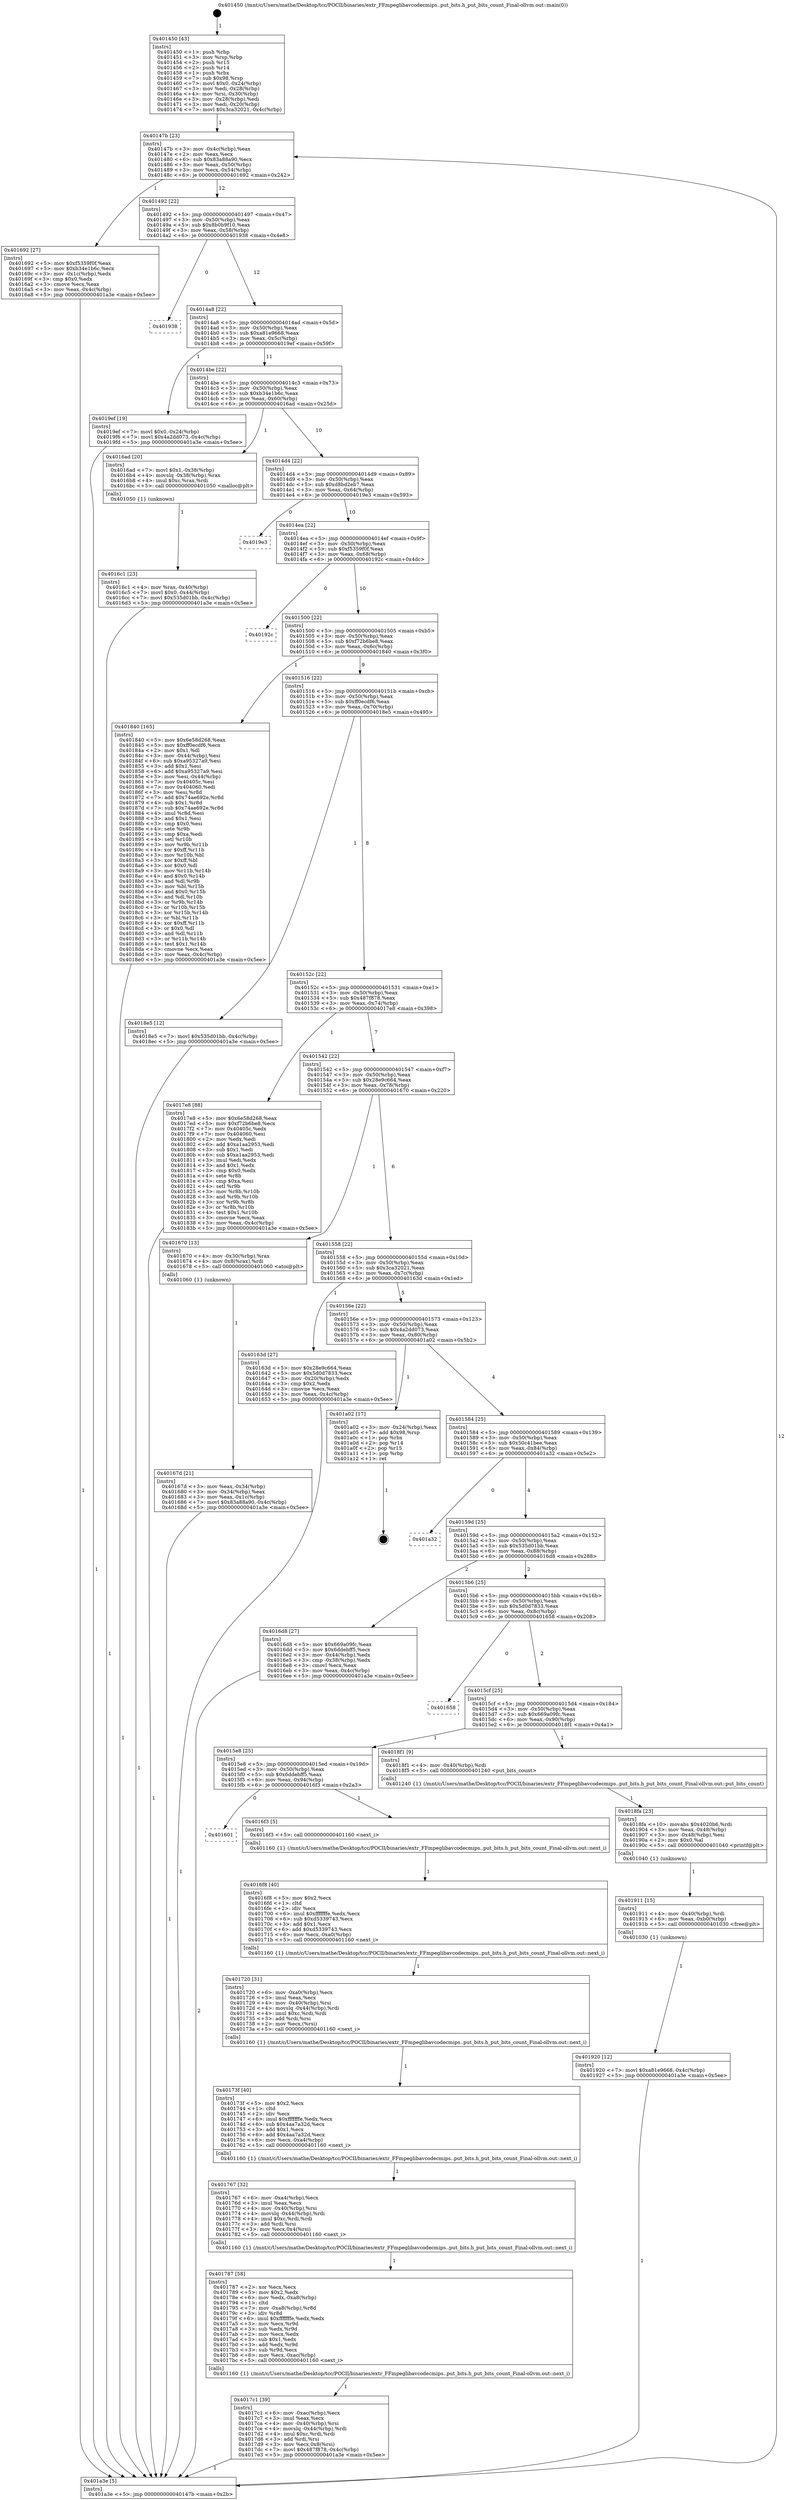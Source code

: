digraph "0x401450" {
  label = "0x401450 (/mnt/c/Users/mathe/Desktop/tcc/POCII/binaries/extr_FFmpeglibavcodecmips..put_bits.h_put_bits_count_Final-ollvm.out::main(0))"
  labelloc = "t"
  node[shape=record]

  Entry [label="",width=0.3,height=0.3,shape=circle,fillcolor=black,style=filled]
  "0x40147b" [label="{
     0x40147b [23]\l
     | [instrs]\l
     &nbsp;&nbsp;0x40147b \<+3\>: mov -0x4c(%rbp),%eax\l
     &nbsp;&nbsp;0x40147e \<+2\>: mov %eax,%ecx\l
     &nbsp;&nbsp;0x401480 \<+6\>: sub $0x83a88a90,%ecx\l
     &nbsp;&nbsp;0x401486 \<+3\>: mov %eax,-0x50(%rbp)\l
     &nbsp;&nbsp;0x401489 \<+3\>: mov %ecx,-0x54(%rbp)\l
     &nbsp;&nbsp;0x40148c \<+6\>: je 0000000000401692 \<main+0x242\>\l
  }"]
  "0x401692" [label="{
     0x401692 [27]\l
     | [instrs]\l
     &nbsp;&nbsp;0x401692 \<+5\>: mov $0xf5359f0f,%eax\l
     &nbsp;&nbsp;0x401697 \<+5\>: mov $0xb34e1b6c,%ecx\l
     &nbsp;&nbsp;0x40169c \<+3\>: mov -0x1c(%rbp),%edx\l
     &nbsp;&nbsp;0x40169f \<+3\>: cmp $0x0,%edx\l
     &nbsp;&nbsp;0x4016a2 \<+3\>: cmove %ecx,%eax\l
     &nbsp;&nbsp;0x4016a5 \<+3\>: mov %eax,-0x4c(%rbp)\l
     &nbsp;&nbsp;0x4016a8 \<+5\>: jmp 0000000000401a3e \<main+0x5ee\>\l
  }"]
  "0x401492" [label="{
     0x401492 [22]\l
     | [instrs]\l
     &nbsp;&nbsp;0x401492 \<+5\>: jmp 0000000000401497 \<main+0x47\>\l
     &nbsp;&nbsp;0x401497 \<+3\>: mov -0x50(%rbp),%eax\l
     &nbsp;&nbsp;0x40149a \<+5\>: sub $0x8b0b9f10,%eax\l
     &nbsp;&nbsp;0x40149f \<+3\>: mov %eax,-0x58(%rbp)\l
     &nbsp;&nbsp;0x4014a2 \<+6\>: je 0000000000401938 \<main+0x4e8\>\l
  }"]
  Exit [label="",width=0.3,height=0.3,shape=circle,fillcolor=black,style=filled,peripheries=2]
  "0x401938" [label="{
     0x401938\l
  }", style=dashed]
  "0x4014a8" [label="{
     0x4014a8 [22]\l
     | [instrs]\l
     &nbsp;&nbsp;0x4014a8 \<+5\>: jmp 00000000004014ad \<main+0x5d\>\l
     &nbsp;&nbsp;0x4014ad \<+3\>: mov -0x50(%rbp),%eax\l
     &nbsp;&nbsp;0x4014b0 \<+5\>: sub $0xa81e9668,%eax\l
     &nbsp;&nbsp;0x4014b5 \<+3\>: mov %eax,-0x5c(%rbp)\l
     &nbsp;&nbsp;0x4014b8 \<+6\>: je 00000000004019ef \<main+0x59f\>\l
  }"]
  "0x401920" [label="{
     0x401920 [12]\l
     | [instrs]\l
     &nbsp;&nbsp;0x401920 \<+7\>: movl $0xa81e9668,-0x4c(%rbp)\l
     &nbsp;&nbsp;0x401927 \<+5\>: jmp 0000000000401a3e \<main+0x5ee\>\l
  }"]
  "0x4019ef" [label="{
     0x4019ef [19]\l
     | [instrs]\l
     &nbsp;&nbsp;0x4019ef \<+7\>: movl $0x0,-0x24(%rbp)\l
     &nbsp;&nbsp;0x4019f6 \<+7\>: movl $0x4a2dd073,-0x4c(%rbp)\l
     &nbsp;&nbsp;0x4019fd \<+5\>: jmp 0000000000401a3e \<main+0x5ee\>\l
  }"]
  "0x4014be" [label="{
     0x4014be [22]\l
     | [instrs]\l
     &nbsp;&nbsp;0x4014be \<+5\>: jmp 00000000004014c3 \<main+0x73\>\l
     &nbsp;&nbsp;0x4014c3 \<+3\>: mov -0x50(%rbp),%eax\l
     &nbsp;&nbsp;0x4014c6 \<+5\>: sub $0xb34e1b6c,%eax\l
     &nbsp;&nbsp;0x4014cb \<+3\>: mov %eax,-0x60(%rbp)\l
     &nbsp;&nbsp;0x4014ce \<+6\>: je 00000000004016ad \<main+0x25d\>\l
  }"]
  "0x401911" [label="{
     0x401911 [15]\l
     | [instrs]\l
     &nbsp;&nbsp;0x401911 \<+4\>: mov -0x40(%rbp),%rdi\l
     &nbsp;&nbsp;0x401915 \<+6\>: mov %eax,-0xb0(%rbp)\l
     &nbsp;&nbsp;0x40191b \<+5\>: call 0000000000401030 \<free@plt\>\l
     | [calls]\l
     &nbsp;&nbsp;0x401030 \{1\} (unknown)\l
  }"]
  "0x4016ad" [label="{
     0x4016ad [20]\l
     | [instrs]\l
     &nbsp;&nbsp;0x4016ad \<+7\>: movl $0x1,-0x38(%rbp)\l
     &nbsp;&nbsp;0x4016b4 \<+4\>: movslq -0x38(%rbp),%rax\l
     &nbsp;&nbsp;0x4016b8 \<+4\>: imul $0xc,%rax,%rdi\l
     &nbsp;&nbsp;0x4016bc \<+5\>: call 0000000000401050 \<malloc@plt\>\l
     | [calls]\l
     &nbsp;&nbsp;0x401050 \{1\} (unknown)\l
  }"]
  "0x4014d4" [label="{
     0x4014d4 [22]\l
     | [instrs]\l
     &nbsp;&nbsp;0x4014d4 \<+5\>: jmp 00000000004014d9 \<main+0x89\>\l
     &nbsp;&nbsp;0x4014d9 \<+3\>: mov -0x50(%rbp),%eax\l
     &nbsp;&nbsp;0x4014dc \<+5\>: sub $0xd8bd2eb7,%eax\l
     &nbsp;&nbsp;0x4014e1 \<+3\>: mov %eax,-0x64(%rbp)\l
     &nbsp;&nbsp;0x4014e4 \<+6\>: je 00000000004019e3 \<main+0x593\>\l
  }"]
  "0x4018fa" [label="{
     0x4018fa [23]\l
     | [instrs]\l
     &nbsp;&nbsp;0x4018fa \<+10\>: movabs $0x4020b6,%rdi\l
     &nbsp;&nbsp;0x401904 \<+3\>: mov %eax,-0x48(%rbp)\l
     &nbsp;&nbsp;0x401907 \<+3\>: mov -0x48(%rbp),%esi\l
     &nbsp;&nbsp;0x40190a \<+2\>: mov $0x0,%al\l
     &nbsp;&nbsp;0x40190c \<+5\>: call 0000000000401040 \<printf@plt\>\l
     | [calls]\l
     &nbsp;&nbsp;0x401040 \{1\} (unknown)\l
  }"]
  "0x4019e3" [label="{
     0x4019e3\l
  }", style=dashed]
  "0x4014ea" [label="{
     0x4014ea [22]\l
     | [instrs]\l
     &nbsp;&nbsp;0x4014ea \<+5\>: jmp 00000000004014ef \<main+0x9f\>\l
     &nbsp;&nbsp;0x4014ef \<+3\>: mov -0x50(%rbp),%eax\l
     &nbsp;&nbsp;0x4014f2 \<+5\>: sub $0xf5359f0f,%eax\l
     &nbsp;&nbsp;0x4014f7 \<+3\>: mov %eax,-0x68(%rbp)\l
     &nbsp;&nbsp;0x4014fa \<+6\>: je 000000000040192c \<main+0x4dc\>\l
  }"]
  "0x4017c1" [label="{
     0x4017c1 [39]\l
     | [instrs]\l
     &nbsp;&nbsp;0x4017c1 \<+6\>: mov -0xac(%rbp),%ecx\l
     &nbsp;&nbsp;0x4017c7 \<+3\>: imul %eax,%ecx\l
     &nbsp;&nbsp;0x4017ca \<+4\>: mov -0x40(%rbp),%rsi\l
     &nbsp;&nbsp;0x4017ce \<+4\>: movslq -0x44(%rbp),%rdi\l
     &nbsp;&nbsp;0x4017d2 \<+4\>: imul $0xc,%rdi,%rdi\l
     &nbsp;&nbsp;0x4017d6 \<+3\>: add %rdi,%rsi\l
     &nbsp;&nbsp;0x4017d9 \<+3\>: mov %ecx,0x8(%rsi)\l
     &nbsp;&nbsp;0x4017dc \<+7\>: movl $0x487f878,-0x4c(%rbp)\l
     &nbsp;&nbsp;0x4017e3 \<+5\>: jmp 0000000000401a3e \<main+0x5ee\>\l
  }"]
  "0x40192c" [label="{
     0x40192c\l
  }", style=dashed]
  "0x401500" [label="{
     0x401500 [22]\l
     | [instrs]\l
     &nbsp;&nbsp;0x401500 \<+5\>: jmp 0000000000401505 \<main+0xb5\>\l
     &nbsp;&nbsp;0x401505 \<+3\>: mov -0x50(%rbp),%eax\l
     &nbsp;&nbsp;0x401508 \<+5\>: sub $0xf72b6be8,%eax\l
     &nbsp;&nbsp;0x40150d \<+3\>: mov %eax,-0x6c(%rbp)\l
     &nbsp;&nbsp;0x401510 \<+6\>: je 0000000000401840 \<main+0x3f0\>\l
  }"]
  "0x401787" [label="{
     0x401787 [58]\l
     | [instrs]\l
     &nbsp;&nbsp;0x401787 \<+2\>: xor %ecx,%ecx\l
     &nbsp;&nbsp;0x401789 \<+5\>: mov $0x2,%edx\l
     &nbsp;&nbsp;0x40178e \<+6\>: mov %edx,-0xa8(%rbp)\l
     &nbsp;&nbsp;0x401794 \<+1\>: cltd\l
     &nbsp;&nbsp;0x401795 \<+7\>: mov -0xa8(%rbp),%r8d\l
     &nbsp;&nbsp;0x40179c \<+3\>: idiv %r8d\l
     &nbsp;&nbsp;0x40179f \<+6\>: imul $0xfffffffe,%edx,%edx\l
     &nbsp;&nbsp;0x4017a5 \<+3\>: mov %ecx,%r9d\l
     &nbsp;&nbsp;0x4017a8 \<+3\>: sub %edx,%r9d\l
     &nbsp;&nbsp;0x4017ab \<+2\>: mov %ecx,%edx\l
     &nbsp;&nbsp;0x4017ad \<+3\>: sub $0x1,%edx\l
     &nbsp;&nbsp;0x4017b0 \<+3\>: add %edx,%r9d\l
     &nbsp;&nbsp;0x4017b3 \<+3\>: sub %r9d,%ecx\l
     &nbsp;&nbsp;0x4017b6 \<+6\>: mov %ecx,-0xac(%rbp)\l
     &nbsp;&nbsp;0x4017bc \<+5\>: call 0000000000401160 \<next_i\>\l
     | [calls]\l
     &nbsp;&nbsp;0x401160 \{1\} (/mnt/c/Users/mathe/Desktop/tcc/POCII/binaries/extr_FFmpeglibavcodecmips..put_bits.h_put_bits_count_Final-ollvm.out::next_i)\l
  }"]
  "0x401840" [label="{
     0x401840 [165]\l
     | [instrs]\l
     &nbsp;&nbsp;0x401840 \<+5\>: mov $0x6e58d268,%eax\l
     &nbsp;&nbsp;0x401845 \<+5\>: mov $0xff0ecdf6,%ecx\l
     &nbsp;&nbsp;0x40184a \<+2\>: mov $0x1,%dl\l
     &nbsp;&nbsp;0x40184c \<+3\>: mov -0x44(%rbp),%esi\l
     &nbsp;&nbsp;0x40184f \<+6\>: sub $0xa95327a9,%esi\l
     &nbsp;&nbsp;0x401855 \<+3\>: add $0x1,%esi\l
     &nbsp;&nbsp;0x401858 \<+6\>: add $0xa95327a9,%esi\l
     &nbsp;&nbsp;0x40185e \<+3\>: mov %esi,-0x44(%rbp)\l
     &nbsp;&nbsp;0x401861 \<+7\>: mov 0x40405c,%esi\l
     &nbsp;&nbsp;0x401868 \<+7\>: mov 0x404060,%edi\l
     &nbsp;&nbsp;0x40186f \<+3\>: mov %esi,%r8d\l
     &nbsp;&nbsp;0x401872 \<+7\>: add $0x74ae692e,%r8d\l
     &nbsp;&nbsp;0x401879 \<+4\>: sub $0x1,%r8d\l
     &nbsp;&nbsp;0x40187d \<+7\>: sub $0x74ae692e,%r8d\l
     &nbsp;&nbsp;0x401884 \<+4\>: imul %r8d,%esi\l
     &nbsp;&nbsp;0x401888 \<+3\>: and $0x1,%esi\l
     &nbsp;&nbsp;0x40188b \<+3\>: cmp $0x0,%esi\l
     &nbsp;&nbsp;0x40188e \<+4\>: sete %r9b\l
     &nbsp;&nbsp;0x401892 \<+3\>: cmp $0xa,%edi\l
     &nbsp;&nbsp;0x401895 \<+4\>: setl %r10b\l
     &nbsp;&nbsp;0x401899 \<+3\>: mov %r9b,%r11b\l
     &nbsp;&nbsp;0x40189c \<+4\>: xor $0xff,%r11b\l
     &nbsp;&nbsp;0x4018a0 \<+3\>: mov %r10b,%bl\l
     &nbsp;&nbsp;0x4018a3 \<+3\>: xor $0xff,%bl\l
     &nbsp;&nbsp;0x4018a6 \<+3\>: xor $0x0,%dl\l
     &nbsp;&nbsp;0x4018a9 \<+3\>: mov %r11b,%r14b\l
     &nbsp;&nbsp;0x4018ac \<+4\>: and $0x0,%r14b\l
     &nbsp;&nbsp;0x4018b0 \<+3\>: and %dl,%r9b\l
     &nbsp;&nbsp;0x4018b3 \<+3\>: mov %bl,%r15b\l
     &nbsp;&nbsp;0x4018b6 \<+4\>: and $0x0,%r15b\l
     &nbsp;&nbsp;0x4018ba \<+3\>: and %dl,%r10b\l
     &nbsp;&nbsp;0x4018bd \<+3\>: or %r9b,%r14b\l
     &nbsp;&nbsp;0x4018c0 \<+3\>: or %r10b,%r15b\l
     &nbsp;&nbsp;0x4018c3 \<+3\>: xor %r15b,%r14b\l
     &nbsp;&nbsp;0x4018c6 \<+3\>: or %bl,%r11b\l
     &nbsp;&nbsp;0x4018c9 \<+4\>: xor $0xff,%r11b\l
     &nbsp;&nbsp;0x4018cd \<+3\>: or $0x0,%dl\l
     &nbsp;&nbsp;0x4018d0 \<+3\>: and %dl,%r11b\l
     &nbsp;&nbsp;0x4018d3 \<+3\>: or %r11b,%r14b\l
     &nbsp;&nbsp;0x4018d6 \<+4\>: test $0x1,%r14b\l
     &nbsp;&nbsp;0x4018da \<+3\>: cmovne %ecx,%eax\l
     &nbsp;&nbsp;0x4018dd \<+3\>: mov %eax,-0x4c(%rbp)\l
     &nbsp;&nbsp;0x4018e0 \<+5\>: jmp 0000000000401a3e \<main+0x5ee\>\l
  }"]
  "0x401516" [label="{
     0x401516 [22]\l
     | [instrs]\l
     &nbsp;&nbsp;0x401516 \<+5\>: jmp 000000000040151b \<main+0xcb\>\l
     &nbsp;&nbsp;0x40151b \<+3\>: mov -0x50(%rbp),%eax\l
     &nbsp;&nbsp;0x40151e \<+5\>: sub $0xff0ecdf6,%eax\l
     &nbsp;&nbsp;0x401523 \<+3\>: mov %eax,-0x70(%rbp)\l
     &nbsp;&nbsp;0x401526 \<+6\>: je 00000000004018e5 \<main+0x495\>\l
  }"]
  "0x401767" [label="{
     0x401767 [32]\l
     | [instrs]\l
     &nbsp;&nbsp;0x401767 \<+6\>: mov -0xa4(%rbp),%ecx\l
     &nbsp;&nbsp;0x40176d \<+3\>: imul %eax,%ecx\l
     &nbsp;&nbsp;0x401770 \<+4\>: mov -0x40(%rbp),%rsi\l
     &nbsp;&nbsp;0x401774 \<+4\>: movslq -0x44(%rbp),%rdi\l
     &nbsp;&nbsp;0x401778 \<+4\>: imul $0xc,%rdi,%rdi\l
     &nbsp;&nbsp;0x40177c \<+3\>: add %rdi,%rsi\l
     &nbsp;&nbsp;0x40177f \<+3\>: mov %ecx,0x4(%rsi)\l
     &nbsp;&nbsp;0x401782 \<+5\>: call 0000000000401160 \<next_i\>\l
     | [calls]\l
     &nbsp;&nbsp;0x401160 \{1\} (/mnt/c/Users/mathe/Desktop/tcc/POCII/binaries/extr_FFmpeglibavcodecmips..put_bits.h_put_bits_count_Final-ollvm.out::next_i)\l
  }"]
  "0x4018e5" [label="{
     0x4018e5 [12]\l
     | [instrs]\l
     &nbsp;&nbsp;0x4018e5 \<+7\>: movl $0x535d01bb,-0x4c(%rbp)\l
     &nbsp;&nbsp;0x4018ec \<+5\>: jmp 0000000000401a3e \<main+0x5ee\>\l
  }"]
  "0x40152c" [label="{
     0x40152c [22]\l
     | [instrs]\l
     &nbsp;&nbsp;0x40152c \<+5\>: jmp 0000000000401531 \<main+0xe1\>\l
     &nbsp;&nbsp;0x401531 \<+3\>: mov -0x50(%rbp),%eax\l
     &nbsp;&nbsp;0x401534 \<+5\>: sub $0x487f878,%eax\l
     &nbsp;&nbsp;0x401539 \<+3\>: mov %eax,-0x74(%rbp)\l
     &nbsp;&nbsp;0x40153c \<+6\>: je 00000000004017e8 \<main+0x398\>\l
  }"]
  "0x40173f" [label="{
     0x40173f [40]\l
     | [instrs]\l
     &nbsp;&nbsp;0x40173f \<+5\>: mov $0x2,%ecx\l
     &nbsp;&nbsp;0x401744 \<+1\>: cltd\l
     &nbsp;&nbsp;0x401745 \<+2\>: idiv %ecx\l
     &nbsp;&nbsp;0x401747 \<+6\>: imul $0xfffffffe,%edx,%ecx\l
     &nbsp;&nbsp;0x40174d \<+6\>: sub $0x4aa7a32d,%ecx\l
     &nbsp;&nbsp;0x401753 \<+3\>: add $0x1,%ecx\l
     &nbsp;&nbsp;0x401756 \<+6\>: add $0x4aa7a32d,%ecx\l
     &nbsp;&nbsp;0x40175c \<+6\>: mov %ecx,-0xa4(%rbp)\l
     &nbsp;&nbsp;0x401762 \<+5\>: call 0000000000401160 \<next_i\>\l
     | [calls]\l
     &nbsp;&nbsp;0x401160 \{1\} (/mnt/c/Users/mathe/Desktop/tcc/POCII/binaries/extr_FFmpeglibavcodecmips..put_bits.h_put_bits_count_Final-ollvm.out::next_i)\l
  }"]
  "0x4017e8" [label="{
     0x4017e8 [88]\l
     | [instrs]\l
     &nbsp;&nbsp;0x4017e8 \<+5\>: mov $0x6e58d268,%eax\l
     &nbsp;&nbsp;0x4017ed \<+5\>: mov $0xf72b6be8,%ecx\l
     &nbsp;&nbsp;0x4017f2 \<+7\>: mov 0x40405c,%edx\l
     &nbsp;&nbsp;0x4017f9 \<+7\>: mov 0x404060,%esi\l
     &nbsp;&nbsp;0x401800 \<+2\>: mov %edx,%edi\l
     &nbsp;&nbsp;0x401802 \<+6\>: add $0xa1aa2953,%edi\l
     &nbsp;&nbsp;0x401808 \<+3\>: sub $0x1,%edi\l
     &nbsp;&nbsp;0x40180b \<+6\>: sub $0xa1aa2953,%edi\l
     &nbsp;&nbsp;0x401811 \<+3\>: imul %edi,%edx\l
     &nbsp;&nbsp;0x401814 \<+3\>: and $0x1,%edx\l
     &nbsp;&nbsp;0x401817 \<+3\>: cmp $0x0,%edx\l
     &nbsp;&nbsp;0x40181a \<+4\>: sete %r8b\l
     &nbsp;&nbsp;0x40181e \<+3\>: cmp $0xa,%esi\l
     &nbsp;&nbsp;0x401821 \<+4\>: setl %r9b\l
     &nbsp;&nbsp;0x401825 \<+3\>: mov %r8b,%r10b\l
     &nbsp;&nbsp;0x401828 \<+3\>: and %r9b,%r10b\l
     &nbsp;&nbsp;0x40182b \<+3\>: xor %r9b,%r8b\l
     &nbsp;&nbsp;0x40182e \<+3\>: or %r8b,%r10b\l
     &nbsp;&nbsp;0x401831 \<+4\>: test $0x1,%r10b\l
     &nbsp;&nbsp;0x401835 \<+3\>: cmovne %ecx,%eax\l
     &nbsp;&nbsp;0x401838 \<+3\>: mov %eax,-0x4c(%rbp)\l
     &nbsp;&nbsp;0x40183b \<+5\>: jmp 0000000000401a3e \<main+0x5ee\>\l
  }"]
  "0x401542" [label="{
     0x401542 [22]\l
     | [instrs]\l
     &nbsp;&nbsp;0x401542 \<+5\>: jmp 0000000000401547 \<main+0xf7\>\l
     &nbsp;&nbsp;0x401547 \<+3\>: mov -0x50(%rbp),%eax\l
     &nbsp;&nbsp;0x40154a \<+5\>: sub $0x28e9c664,%eax\l
     &nbsp;&nbsp;0x40154f \<+3\>: mov %eax,-0x78(%rbp)\l
     &nbsp;&nbsp;0x401552 \<+6\>: je 0000000000401670 \<main+0x220\>\l
  }"]
  "0x401720" [label="{
     0x401720 [31]\l
     | [instrs]\l
     &nbsp;&nbsp;0x401720 \<+6\>: mov -0xa0(%rbp),%ecx\l
     &nbsp;&nbsp;0x401726 \<+3\>: imul %eax,%ecx\l
     &nbsp;&nbsp;0x401729 \<+4\>: mov -0x40(%rbp),%rsi\l
     &nbsp;&nbsp;0x40172d \<+4\>: movslq -0x44(%rbp),%rdi\l
     &nbsp;&nbsp;0x401731 \<+4\>: imul $0xc,%rdi,%rdi\l
     &nbsp;&nbsp;0x401735 \<+3\>: add %rdi,%rsi\l
     &nbsp;&nbsp;0x401738 \<+2\>: mov %ecx,(%rsi)\l
     &nbsp;&nbsp;0x40173a \<+5\>: call 0000000000401160 \<next_i\>\l
     | [calls]\l
     &nbsp;&nbsp;0x401160 \{1\} (/mnt/c/Users/mathe/Desktop/tcc/POCII/binaries/extr_FFmpeglibavcodecmips..put_bits.h_put_bits_count_Final-ollvm.out::next_i)\l
  }"]
  "0x401670" [label="{
     0x401670 [13]\l
     | [instrs]\l
     &nbsp;&nbsp;0x401670 \<+4\>: mov -0x30(%rbp),%rax\l
     &nbsp;&nbsp;0x401674 \<+4\>: mov 0x8(%rax),%rdi\l
     &nbsp;&nbsp;0x401678 \<+5\>: call 0000000000401060 \<atoi@plt\>\l
     | [calls]\l
     &nbsp;&nbsp;0x401060 \{1\} (unknown)\l
  }"]
  "0x401558" [label="{
     0x401558 [22]\l
     | [instrs]\l
     &nbsp;&nbsp;0x401558 \<+5\>: jmp 000000000040155d \<main+0x10d\>\l
     &nbsp;&nbsp;0x40155d \<+3\>: mov -0x50(%rbp),%eax\l
     &nbsp;&nbsp;0x401560 \<+5\>: sub $0x3ca32021,%eax\l
     &nbsp;&nbsp;0x401565 \<+3\>: mov %eax,-0x7c(%rbp)\l
     &nbsp;&nbsp;0x401568 \<+6\>: je 000000000040163d \<main+0x1ed\>\l
  }"]
  "0x4016f8" [label="{
     0x4016f8 [40]\l
     | [instrs]\l
     &nbsp;&nbsp;0x4016f8 \<+5\>: mov $0x2,%ecx\l
     &nbsp;&nbsp;0x4016fd \<+1\>: cltd\l
     &nbsp;&nbsp;0x4016fe \<+2\>: idiv %ecx\l
     &nbsp;&nbsp;0x401700 \<+6\>: imul $0xfffffffe,%edx,%ecx\l
     &nbsp;&nbsp;0x401706 \<+6\>: sub $0xd5339743,%ecx\l
     &nbsp;&nbsp;0x40170c \<+3\>: add $0x1,%ecx\l
     &nbsp;&nbsp;0x40170f \<+6\>: add $0xd5339743,%ecx\l
     &nbsp;&nbsp;0x401715 \<+6\>: mov %ecx,-0xa0(%rbp)\l
     &nbsp;&nbsp;0x40171b \<+5\>: call 0000000000401160 \<next_i\>\l
     | [calls]\l
     &nbsp;&nbsp;0x401160 \{1\} (/mnt/c/Users/mathe/Desktop/tcc/POCII/binaries/extr_FFmpeglibavcodecmips..put_bits.h_put_bits_count_Final-ollvm.out::next_i)\l
  }"]
  "0x40163d" [label="{
     0x40163d [27]\l
     | [instrs]\l
     &nbsp;&nbsp;0x40163d \<+5\>: mov $0x28e9c664,%eax\l
     &nbsp;&nbsp;0x401642 \<+5\>: mov $0x5d0d7833,%ecx\l
     &nbsp;&nbsp;0x401647 \<+3\>: mov -0x20(%rbp),%edx\l
     &nbsp;&nbsp;0x40164a \<+3\>: cmp $0x2,%edx\l
     &nbsp;&nbsp;0x40164d \<+3\>: cmovne %ecx,%eax\l
     &nbsp;&nbsp;0x401650 \<+3\>: mov %eax,-0x4c(%rbp)\l
     &nbsp;&nbsp;0x401653 \<+5\>: jmp 0000000000401a3e \<main+0x5ee\>\l
  }"]
  "0x40156e" [label="{
     0x40156e [22]\l
     | [instrs]\l
     &nbsp;&nbsp;0x40156e \<+5\>: jmp 0000000000401573 \<main+0x123\>\l
     &nbsp;&nbsp;0x401573 \<+3\>: mov -0x50(%rbp),%eax\l
     &nbsp;&nbsp;0x401576 \<+5\>: sub $0x4a2dd073,%eax\l
     &nbsp;&nbsp;0x40157b \<+3\>: mov %eax,-0x80(%rbp)\l
     &nbsp;&nbsp;0x40157e \<+6\>: je 0000000000401a02 \<main+0x5b2\>\l
  }"]
  "0x401a3e" [label="{
     0x401a3e [5]\l
     | [instrs]\l
     &nbsp;&nbsp;0x401a3e \<+5\>: jmp 000000000040147b \<main+0x2b\>\l
  }"]
  "0x401450" [label="{
     0x401450 [43]\l
     | [instrs]\l
     &nbsp;&nbsp;0x401450 \<+1\>: push %rbp\l
     &nbsp;&nbsp;0x401451 \<+3\>: mov %rsp,%rbp\l
     &nbsp;&nbsp;0x401454 \<+2\>: push %r15\l
     &nbsp;&nbsp;0x401456 \<+2\>: push %r14\l
     &nbsp;&nbsp;0x401458 \<+1\>: push %rbx\l
     &nbsp;&nbsp;0x401459 \<+7\>: sub $0x98,%rsp\l
     &nbsp;&nbsp;0x401460 \<+7\>: movl $0x0,-0x24(%rbp)\l
     &nbsp;&nbsp;0x401467 \<+3\>: mov %edi,-0x28(%rbp)\l
     &nbsp;&nbsp;0x40146a \<+4\>: mov %rsi,-0x30(%rbp)\l
     &nbsp;&nbsp;0x40146e \<+3\>: mov -0x28(%rbp),%edi\l
     &nbsp;&nbsp;0x401471 \<+3\>: mov %edi,-0x20(%rbp)\l
     &nbsp;&nbsp;0x401474 \<+7\>: movl $0x3ca32021,-0x4c(%rbp)\l
  }"]
  "0x40167d" [label="{
     0x40167d [21]\l
     | [instrs]\l
     &nbsp;&nbsp;0x40167d \<+3\>: mov %eax,-0x34(%rbp)\l
     &nbsp;&nbsp;0x401680 \<+3\>: mov -0x34(%rbp),%eax\l
     &nbsp;&nbsp;0x401683 \<+3\>: mov %eax,-0x1c(%rbp)\l
     &nbsp;&nbsp;0x401686 \<+7\>: movl $0x83a88a90,-0x4c(%rbp)\l
     &nbsp;&nbsp;0x40168d \<+5\>: jmp 0000000000401a3e \<main+0x5ee\>\l
  }"]
  "0x4016c1" [label="{
     0x4016c1 [23]\l
     | [instrs]\l
     &nbsp;&nbsp;0x4016c1 \<+4\>: mov %rax,-0x40(%rbp)\l
     &nbsp;&nbsp;0x4016c5 \<+7\>: movl $0x0,-0x44(%rbp)\l
     &nbsp;&nbsp;0x4016cc \<+7\>: movl $0x535d01bb,-0x4c(%rbp)\l
     &nbsp;&nbsp;0x4016d3 \<+5\>: jmp 0000000000401a3e \<main+0x5ee\>\l
  }"]
  "0x401601" [label="{
     0x401601\l
  }", style=dashed]
  "0x401a02" [label="{
     0x401a02 [17]\l
     | [instrs]\l
     &nbsp;&nbsp;0x401a02 \<+3\>: mov -0x24(%rbp),%eax\l
     &nbsp;&nbsp;0x401a05 \<+7\>: add $0x98,%rsp\l
     &nbsp;&nbsp;0x401a0c \<+1\>: pop %rbx\l
     &nbsp;&nbsp;0x401a0d \<+2\>: pop %r14\l
     &nbsp;&nbsp;0x401a0f \<+2\>: pop %r15\l
     &nbsp;&nbsp;0x401a11 \<+1\>: pop %rbp\l
     &nbsp;&nbsp;0x401a12 \<+1\>: ret\l
  }"]
  "0x401584" [label="{
     0x401584 [25]\l
     | [instrs]\l
     &nbsp;&nbsp;0x401584 \<+5\>: jmp 0000000000401589 \<main+0x139\>\l
     &nbsp;&nbsp;0x401589 \<+3\>: mov -0x50(%rbp),%eax\l
     &nbsp;&nbsp;0x40158c \<+5\>: sub $0x50c41bee,%eax\l
     &nbsp;&nbsp;0x401591 \<+6\>: mov %eax,-0x84(%rbp)\l
     &nbsp;&nbsp;0x401597 \<+6\>: je 0000000000401a32 \<main+0x5e2\>\l
  }"]
  "0x4016f3" [label="{
     0x4016f3 [5]\l
     | [instrs]\l
     &nbsp;&nbsp;0x4016f3 \<+5\>: call 0000000000401160 \<next_i\>\l
     | [calls]\l
     &nbsp;&nbsp;0x401160 \{1\} (/mnt/c/Users/mathe/Desktop/tcc/POCII/binaries/extr_FFmpeglibavcodecmips..put_bits.h_put_bits_count_Final-ollvm.out::next_i)\l
  }"]
  "0x401a32" [label="{
     0x401a32\l
  }", style=dashed]
  "0x40159d" [label="{
     0x40159d [25]\l
     | [instrs]\l
     &nbsp;&nbsp;0x40159d \<+5\>: jmp 00000000004015a2 \<main+0x152\>\l
     &nbsp;&nbsp;0x4015a2 \<+3\>: mov -0x50(%rbp),%eax\l
     &nbsp;&nbsp;0x4015a5 \<+5\>: sub $0x535d01bb,%eax\l
     &nbsp;&nbsp;0x4015aa \<+6\>: mov %eax,-0x88(%rbp)\l
     &nbsp;&nbsp;0x4015b0 \<+6\>: je 00000000004016d8 \<main+0x288\>\l
  }"]
  "0x4015e8" [label="{
     0x4015e8 [25]\l
     | [instrs]\l
     &nbsp;&nbsp;0x4015e8 \<+5\>: jmp 00000000004015ed \<main+0x19d\>\l
     &nbsp;&nbsp;0x4015ed \<+3\>: mov -0x50(%rbp),%eax\l
     &nbsp;&nbsp;0x4015f0 \<+5\>: sub $0x6ddebff5,%eax\l
     &nbsp;&nbsp;0x4015f5 \<+6\>: mov %eax,-0x94(%rbp)\l
     &nbsp;&nbsp;0x4015fb \<+6\>: je 00000000004016f3 \<main+0x2a3\>\l
  }"]
  "0x4016d8" [label="{
     0x4016d8 [27]\l
     | [instrs]\l
     &nbsp;&nbsp;0x4016d8 \<+5\>: mov $0x669a09fc,%eax\l
     &nbsp;&nbsp;0x4016dd \<+5\>: mov $0x6ddebff5,%ecx\l
     &nbsp;&nbsp;0x4016e2 \<+3\>: mov -0x44(%rbp),%edx\l
     &nbsp;&nbsp;0x4016e5 \<+3\>: cmp -0x38(%rbp),%edx\l
     &nbsp;&nbsp;0x4016e8 \<+3\>: cmovl %ecx,%eax\l
     &nbsp;&nbsp;0x4016eb \<+3\>: mov %eax,-0x4c(%rbp)\l
     &nbsp;&nbsp;0x4016ee \<+5\>: jmp 0000000000401a3e \<main+0x5ee\>\l
  }"]
  "0x4015b6" [label="{
     0x4015b6 [25]\l
     | [instrs]\l
     &nbsp;&nbsp;0x4015b6 \<+5\>: jmp 00000000004015bb \<main+0x16b\>\l
     &nbsp;&nbsp;0x4015bb \<+3\>: mov -0x50(%rbp),%eax\l
     &nbsp;&nbsp;0x4015be \<+5\>: sub $0x5d0d7833,%eax\l
     &nbsp;&nbsp;0x4015c3 \<+6\>: mov %eax,-0x8c(%rbp)\l
     &nbsp;&nbsp;0x4015c9 \<+6\>: je 0000000000401658 \<main+0x208\>\l
  }"]
  "0x4018f1" [label="{
     0x4018f1 [9]\l
     | [instrs]\l
     &nbsp;&nbsp;0x4018f1 \<+4\>: mov -0x40(%rbp),%rdi\l
     &nbsp;&nbsp;0x4018f5 \<+5\>: call 0000000000401240 \<put_bits_count\>\l
     | [calls]\l
     &nbsp;&nbsp;0x401240 \{1\} (/mnt/c/Users/mathe/Desktop/tcc/POCII/binaries/extr_FFmpeglibavcodecmips..put_bits.h_put_bits_count_Final-ollvm.out::put_bits_count)\l
  }"]
  "0x401658" [label="{
     0x401658\l
  }", style=dashed]
  "0x4015cf" [label="{
     0x4015cf [25]\l
     | [instrs]\l
     &nbsp;&nbsp;0x4015cf \<+5\>: jmp 00000000004015d4 \<main+0x184\>\l
     &nbsp;&nbsp;0x4015d4 \<+3\>: mov -0x50(%rbp),%eax\l
     &nbsp;&nbsp;0x4015d7 \<+5\>: sub $0x669a09fc,%eax\l
     &nbsp;&nbsp;0x4015dc \<+6\>: mov %eax,-0x90(%rbp)\l
     &nbsp;&nbsp;0x4015e2 \<+6\>: je 00000000004018f1 \<main+0x4a1\>\l
  }"]
  Entry -> "0x401450" [label=" 1"]
  "0x40147b" -> "0x401692" [label=" 1"]
  "0x40147b" -> "0x401492" [label=" 12"]
  "0x401a02" -> Exit [label=" 1"]
  "0x401492" -> "0x401938" [label=" 0"]
  "0x401492" -> "0x4014a8" [label=" 12"]
  "0x4019ef" -> "0x401a3e" [label=" 1"]
  "0x4014a8" -> "0x4019ef" [label=" 1"]
  "0x4014a8" -> "0x4014be" [label=" 11"]
  "0x401920" -> "0x401a3e" [label=" 1"]
  "0x4014be" -> "0x4016ad" [label=" 1"]
  "0x4014be" -> "0x4014d4" [label=" 10"]
  "0x401911" -> "0x401920" [label=" 1"]
  "0x4014d4" -> "0x4019e3" [label=" 0"]
  "0x4014d4" -> "0x4014ea" [label=" 10"]
  "0x4018fa" -> "0x401911" [label=" 1"]
  "0x4014ea" -> "0x40192c" [label=" 0"]
  "0x4014ea" -> "0x401500" [label=" 10"]
  "0x4018f1" -> "0x4018fa" [label=" 1"]
  "0x401500" -> "0x401840" [label=" 1"]
  "0x401500" -> "0x401516" [label=" 9"]
  "0x4018e5" -> "0x401a3e" [label=" 1"]
  "0x401516" -> "0x4018e5" [label=" 1"]
  "0x401516" -> "0x40152c" [label=" 8"]
  "0x401840" -> "0x401a3e" [label=" 1"]
  "0x40152c" -> "0x4017e8" [label=" 1"]
  "0x40152c" -> "0x401542" [label=" 7"]
  "0x4017e8" -> "0x401a3e" [label=" 1"]
  "0x401542" -> "0x401670" [label=" 1"]
  "0x401542" -> "0x401558" [label=" 6"]
  "0x4017c1" -> "0x401a3e" [label=" 1"]
  "0x401558" -> "0x40163d" [label=" 1"]
  "0x401558" -> "0x40156e" [label=" 5"]
  "0x40163d" -> "0x401a3e" [label=" 1"]
  "0x401450" -> "0x40147b" [label=" 1"]
  "0x401a3e" -> "0x40147b" [label=" 12"]
  "0x401670" -> "0x40167d" [label=" 1"]
  "0x40167d" -> "0x401a3e" [label=" 1"]
  "0x401692" -> "0x401a3e" [label=" 1"]
  "0x4016ad" -> "0x4016c1" [label=" 1"]
  "0x4016c1" -> "0x401a3e" [label=" 1"]
  "0x401787" -> "0x4017c1" [label=" 1"]
  "0x40156e" -> "0x401a02" [label=" 1"]
  "0x40156e" -> "0x401584" [label=" 4"]
  "0x401767" -> "0x401787" [label=" 1"]
  "0x401584" -> "0x401a32" [label=" 0"]
  "0x401584" -> "0x40159d" [label=" 4"]
  "0x40173f" -> "0x401767" [label=" 1"]
  "0x40159d" -> "0x4016d8" [label=" 2"]
  "0x40159d" -> "0x4015b6" [label=" 2"]
  "0x4016d8" -> "0x401a3e" [label=" 2"]
  "0x4016f8" -> "0x401720" [label=" 1"]
  "0x4015b6" -> "0x401658" [label=" 0"]
  "0x4015b6" -> "0x4015cf" [label=" 2"]
  "0x4016f3" -> "0x4016f8" [label=" 1"]
  "0x4015cf" -> "0x4018f1" [label=" 1"]
  "0x4015cf" -> "0x4015e8" [label=" 1"]
  "0x401720" -> "0x40173f" [label=" 1"]
  "0x4015e8" -> "0x4016f3" [label=" 1"]
  "0x4015e8" -> "0x401601" [label=" 0"]
}
